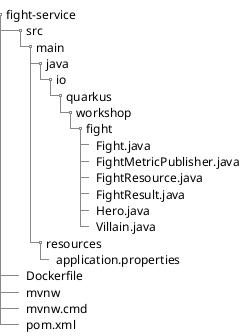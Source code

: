 @startsalt
{
{
T
fight-service
++  src
+++  main
++++  java
+++++  io
++++++  quarkus
+++++++  workshop
++++++++  fight
+++++++++  Fight.java
+++++++++  FightMetricPublisher.java
+++++++++  FightResource.java
+++++++++  FightResult.java
+++++++++  Hero.java
+++++++++  Villain.java
++++  resources
+++++  application.properties
++ Dockerfile
++ mvnw
++ mvnw.cmd
++ pom.xml
}
}
@endsalt